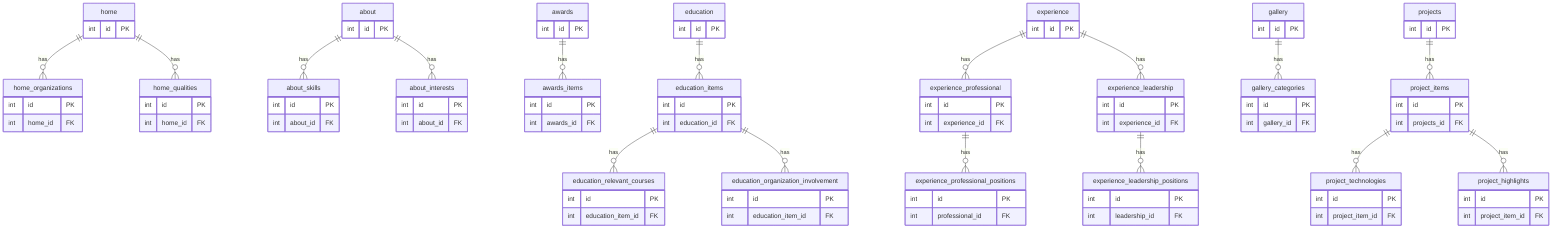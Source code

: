erDiagram
  home ||--o{ home_organizations : has
  home ||--o{ home_qualities : has

  about ||--o{ about_skills : has
  about ||--o{ about_interests : has

  awards ||--o{ awards_items : has

  education ||--o{ education_items : has
  education_items ||--o{ education_relevant_courses : has
  education_items ||--o{ education_organization_involvement : has

  experience ||--o{ experience_professional : has
  experience_professional ||--o{ experience_professional_positions : has
  experience ||--o{ experience_leadership : has
  experience_leadership ||--o{ experience_leadership_positions : has

  gallery ||--o{ gallery_categories : has

  projects ||--o{ project_items : has
  project_items ||--o{ project_technologies : has
  project_items ||--o{ project_highlights : has

  home {
    int id PK
  }
  home_organizations {
    int id PK
    int home_id FK
  }
  home_qualities {
    int id PK
    int home_id FK
  }
  about {
    int id PK
  }
  about_skills {
    int id PK
    int about_id FK
  }
  about_interests {
    int id PK
    int about_id FK
  }
  awards {
    int id PK
  }
  awards_items {
    int id PK
    int awards_id FK
  }
  education {
    int id PK
  }
  education_items {
    int id PK
    int education_id FK
  }
  education_relevant_courses {
    int id PK
    int education_item_id FK
  }
  education_organization_involvement {
    int id PK
    int education_item_id FK
  }
  experience {
    int id PK
  }
  experience_professional {
    int id PK
    int experience_id FK
  }
  experience_professional_positions {
    int id PK
    int professional_id FK
  }
  experience_leadership {
    int id PK
    int experience_id FK
  }
  experience_leadership_positions {
    int id PK
    int leadership_id FK
  }
  gallery {
    int id PK
  }
  gallery_categories {
    int id PK
    int gallery_id FK
  }
  projects {
    int id PK
  }
  project_items {
    int id PK
    int projects_id FK
  }
  project_technologies {
    int id PK
    int project_item_id FK
  }
  project_highlights {
    int id PK
    int project_item_id FK
  }